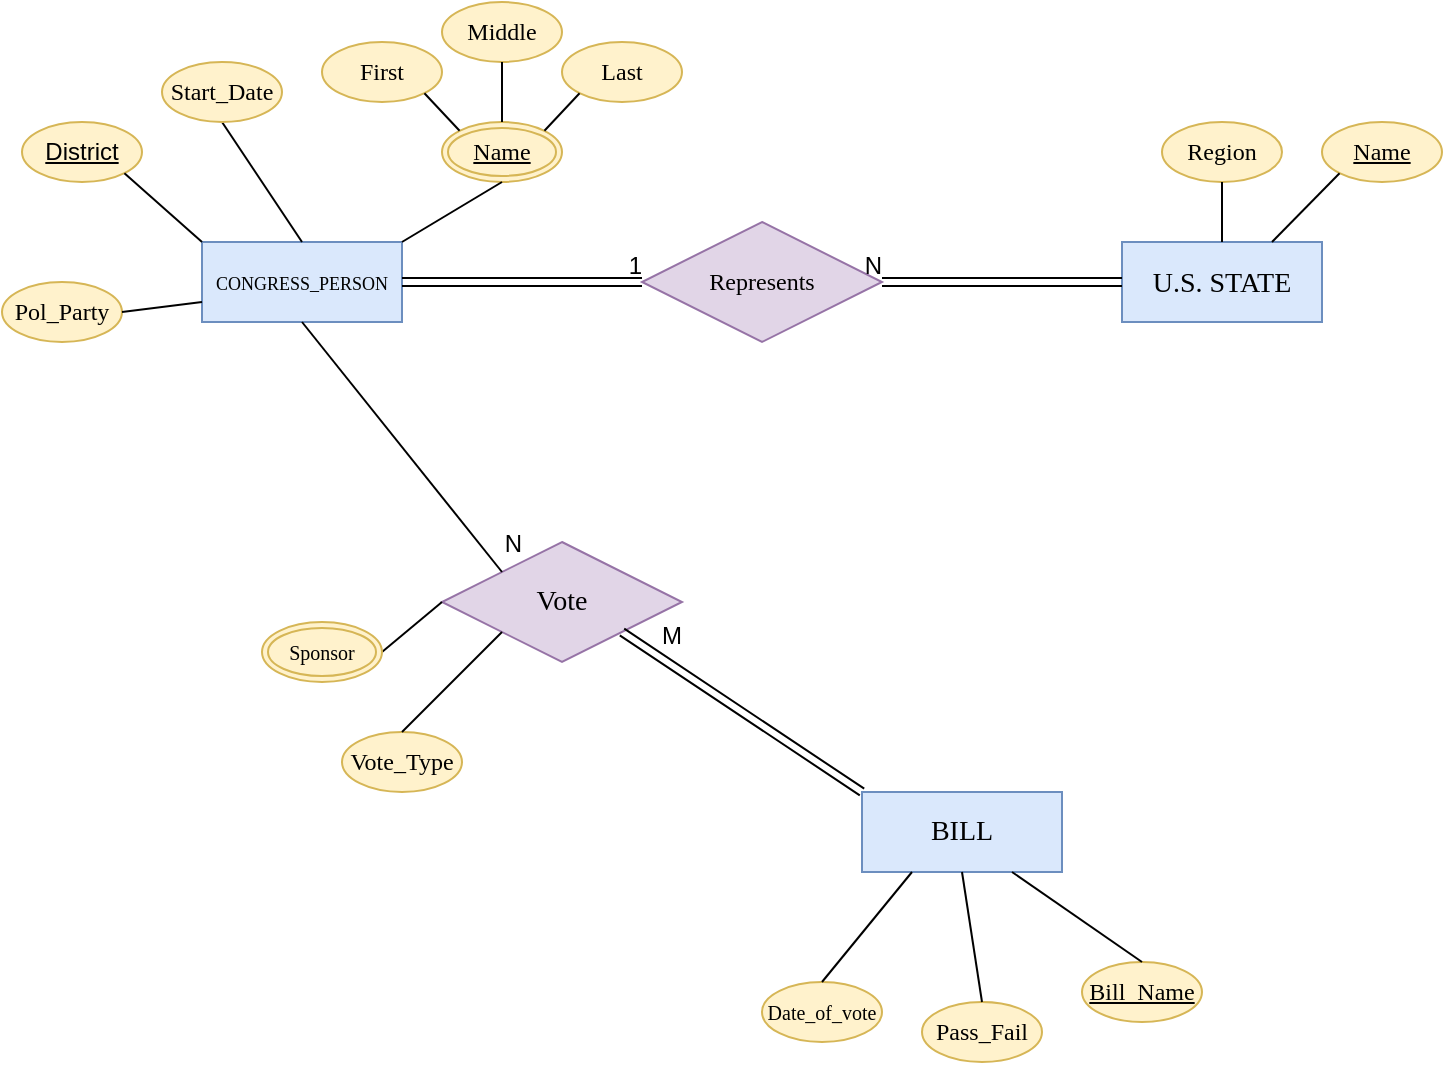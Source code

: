 <mxfile version="14.2.9" type="github">
  <diagram id="R2lEEEUBdFMjLlhIrx00" name="Page-1">
    <mxGraphModel dx="946" dy="537" grid="1" gridSize="10" guides="1" tooltips="1" connect="1" arrows="1" fold="1" page="1" pageScale="1" pageWidth="1100" pageHeight="850" math="0" shadow="0" extFonts="Permanent Marker^https://fonts.googleapis.com/css?family=Permanent+Marker">
      <root>
        <mxCell id="0" />
        <mxCell id="1" parent="0" />
        <mxCell id="L85Nj75EQ3WxGEY07gv7-5" value="&lt;font face=&quot;Times New Roman&quot; style=&quot;font-size: 14px;&quot;&gt;U.S. STATE&lt;/font&gt;" style="whiteSpace=wrap;html=1;align=center;fillColor=#dae8fc;strokeColor=#6c8ebf;fontSize=14;" vertex="1" parent="1">
          <mxGeometry x="750" y="280" width="100" height="40" as="geometry" />
        </mxCell>
        <mxCell id="L85Nj75EQ3WxGEY07gv7-6" value="&lt;font face=&quot;Times New Roman&quot;&gt;Name&lt;/font&gt;" style="ellipse;whiteSpace=wrap;html=1;align=center;fillColor=#fff2cc;strokeColor=#d6b656;fontStyle=4" vertex="1" parent="1">
          <mxGeometry x="850" y="220" width="60" height="30" as="geometry" />
        </mxCell>
        <mxCell id="L85Nj75EQ3WxGEY07gv7-8" value="" style="endArrow=none;html=1;rounded=0;entryX=0;entryY=1;entryDx=0;entryDy=0;exitX=0.75;exitY=0;exitDx=0;exitDy=0;" edge="1" parent="1" source="L85Nj75EQ3WxGEY07gv7-5" target="L85Nj75EQ3WxGEY07gv7-6">
          <mxGeometry relative="1" as="geometry">
            <mxPoint x="720" y="300" as="sourcePoint" />
            <mxPoint x="880" y="300" as="targetPoint" />
          </mxGeometry>
        </mxCell>
        <mxCell id="L85Nj75EQ3WxGEY07gv7-9" value="&lt;font face=&quot;Times New Roman&quot;&gt;Region&lt;/font&gt;" style="ellipse;whiteSpace=wrap;html=1;align=center;fillColor=#fff2cc;strokeColor=#d6b656;" vertex="1" parent="1">
          <mxGeometry x="770" y="220" width="60" height="30" as="geometry" />
        </mxCell>
        <mxCell id="L85Nj75EQ3WxGEY07gv7-10" value="" style="endArrow=none;html=1;rounded=0;entryX=0.5;entryY=1;entryDx=0;entryDy=0;exitX=0.5;exitY=0;exitDx=0;exitDy=0;" edge="1" parent="1" source="L85Nj75EQ3WxGEY07gv7-5" target="L85Nj75EQ3WxGEY07gv7-9">
          <mxGeometry relative="1" as="geometry">
            <mxPoint x="720" y="300" as="sourcePoint" />
            <mxPoint x="880" y="300" as="targetPoint" />
          </mxGeometry>
        </mxCell>
        <mxCell id="L85Nj75EQ3WxGEY07gv7-12" value="&lt;font face=&quot;Times New Roman&quot; style=&quot;font-size: 9px&quot;&gt;CONGRESS_PERSON&lt;/font&gt;" style="whiteSpace=wrap;html=1;align=center;fillColor=#dae8fc;strokeColor=#6c8ebf;" vertex="1" parent="1">
          <mxGeometry x="290" y="280" width="100" height="40" as="geometry" />
        </mxCell>
        <mxCell id="L85Nj75EQ3WxGEY07gv7-14" value="&lt;u&gt;&lt;font face=&quot;Times New Roman&quot;&gt;Name&lt;/font&gt;&lt;/u&gt;" style="ellipse;shape=doubleEllipse;margin=3;whiteSpace=wrap;html=1;align=center;fillColor=#fff2cc;strokeColor=#d6b656;" vertex="1" parent="1">
          <mxGeometry x="410" y="220" width="60" height="30" as="geometry" />
        </mxCell>
        <mxCell id="L85Nj75EQ3WxGEY07gv7-15" value="" style="endArrow=none;html=1;rounded=0;exitX=0.5;exitY=1;exitDx=0;exitDy=0;entryX=1;entryY=0;entryDx=0;entryDy=0;" edge="1" parent="1" source="L85Nj75EQ3WxGEY07gv7-14" target="L85Nj75EQ3WxGEY07gv7-12">
          <mxGeometry relative="1" as="geometry">
            <mxPoint x="570" y="180" as="sourcePoint" />
            <mxPoint x="405" y="280" as="targetPoint" />
          </mxGeometry>
        </mxCell>
        <mxCell id="L85Nj75EQ3WxGEY07gv7-16" value="&lt;font face=&quot;Times New Roman&quot;&gt;First&lt;/font&gt;" style="ellipse;whiteSpace=wrap;html=1;strokeColor=#d6b656;fillColor=#fff2cc;" vertex="1" parent="1">
          <mxGeometry x="350" y="180" width="60" height="30" as="geometry" />
        </mxCell>
        <mxCell id="L85Nj75EQ3WxGEY07gv7-18" value="&lt;font face=&quot;Times New Roman&quot;&gt;Middle&lt;/font&gt;" style="ellipse;whiteSpace=wrap;html=1;strokeColor=#d6b656;fillColor=#fff2cc;" vertex="1" parent="1">
          <mxGeometry x="410" y="160" width="60" height="30" as="geometry" />
        </mxCell>
        <mxCell id="L85Nj75EQ3WxGEY07gv7-19" value="&lt;font face=&quot;Times New Roman&quot;&gt;Last&lt;/font&gt;" style="ellipse;whiteSpace=wrap;html=1;strokeColor=#d6b656;fillColor=#fff2cc;" vertex="1" parent="1">
          <mxGeometry x="470" y="180" width="60" height="30" as="geometry" />
        </mxCell>
        <mxCell id="L85Nj75EQ3WxGEY07gv7-20" value="" style="endArrow=none;html=1;rounded=0;entryX=0.5;entryY=1;entryDx=0;entryDy=0;exitX=0.5;exitY=0;exitDx=0;exitDy=0;" edge="1" parent="1" source="L85Nj75EQ3WxGEY07gv7-14" target="L85Nj75EQ3WxGEY07gv7-18">
          <mxGeometry relative="1" as="geometry">
            <mxPoint x="570" y="180" as="sourcePoint" />
            <mxPoint x="730" y="180" as="targetPoint" />
          </mxGeometry>
        </mxCell>
        <mxCell id="L85Nj75EQ3WxGEY07gv7-21" value="" style="endArrow=none;html=1;rounded=0;entryX=0;entryY=1;entryDx=0;entryDy=0;exitX=1;exitY=0;exitDx=0;exitDy=0;" edge="1" parent="1" source="L85Nj75EQ3WxGEY07gv7-14" target="L85Nj75EQ3WxGEY07gv7-19">
          <mxGeometry relative="1" as="geometry">
            <mxPoint x="450" y="230" as="sourcePoint" />
            <mxPoint x="450" y="200" as="targetPoint" />
          </mxGeometry>
        </mxCell>
        <mxCell id="L85Nj75EQ3WxGEY07gv7-22" value="" style="endArrow=none;html=1;rounded=0;entryX=1;entryY=1;entryDx=0;entryDy=0;exitX=0;exitY=0;exitDx=0;exitDy=0;" edge="1" parent="1" source="L85Nj75EQ3WxGEY07gv7-14" target="L85Nj75EQ3WxGEY07gv7-16">
          <mxGeometry relative="1" as="geometry">
            <mxPoint x="471.213" y="234.393" as="sourcePoint" />
            <mxPoint x="488.787" y="215.607" as="targetPoint" />
          </mxGeometry>
        </mxCell>
        <mxCell id="L85Nj75EQ3WxGEY07gv7-23" value="District" style="ellipse;whiteSpace=wrap;html=1;align=center;fontStyle=4;fillColor=#fff2cc;strokeColor=#d6b656;" vertex="1" parent="1">
          <mxGeometry x="200" y="220" width="60" height="30" as="geometry" />
        </mxCell>
        <mxCell id="L85Nj75EQ3WxGEY07gv7-24" value="" style="endArrow=none;html=1;rounded=0;entryX=1;entryY=1;entryDx=0;entryDy=0;exitX=0;exitY=0;exitDx=0;exitDy=0;" edge="1" parent="1" source="L85Nj75EQ3WxGEY07gv7-12" target="L85Nj75EQ3WxGEY07gv7-23">
          <mxGeometry relative="1" as="geometry">
            <mxPoint x="530" y="180" as="sourcePoint" />
            <mxPoint x="690" y="180" as="targetPoint" />
          </mxGeometry>
        </mxCell>
        <mxCell id="L85Nj75EQ3WxGEY07gv7-26" value="" style="endArrow=none;html=1;rounded=0;entryX=0.5;entryY=0;entryDx=0;entryDy=0;exitX=0.5;exitY=1;exitDx=0;exitDy=0;" edge="1" parent="1" source="L85Nj75EQ3WxGEY07gv7-27" target="L85Nj75EQ3WxGEY07gv7-12">
          <mxGeometry relative="1" as="geometry">
            <mxPoint x="320" y="230" as="sourcePoint" />
            <mxPoint x="550" y="260" as="targetPoint" />
          </mxGeometry>
        </mxCell>
        <mxCell id="L85Nj75EQ3WxGEY07gv7-27" value="Start_Date" style="ellipse;whiteSpace=wrap;html=1;align=center;fillColor=#fff2cc;strokeColor=#d6b656;fontFamily=Times New Roman;" vertex="1" parent="1">
          <mxGeometry x="270" y="190" width="60" height="30" as="geometry" />
        </mxCell>
        <mxCell id="L85Nj75EQ3WxGEY07gv7-28" value="Pol_Party" style="ellipse;whiteSpace=wrap;html=1;align=center;fontFamily=Times New Roman;fillColor=#fff2cc;strokeColor=#d6b656;" vertex="1" parent="1">
          <mxGeometry x="190" y="300" width="60" height="30" as="geometry" />
        </mxCell>
        <mxCell id="L85Nj75EQ3WxGEY07gv7-29" value="" style="endArrow=none;html=1;rounded=0;fontFamily=Times New Roman;entryX=0;entryY=0.75;entryDx=0;entryDy=0;exitX=1;exitY=0.5;exitDx=0;exitDy=0;" edge="1" parent="1" source="L85Nj75EQ3WxGEY07gv7-28" target="L85Nj75EQ3WxGEY07gv7-12">
          <mxGeometry relative="1" as="geometry">
            <mxPoint x="370" y="440" as="sourcePoint" />
            <mxPoint x="530" y="440" as="targetPoint" />
          </mxGeometry>
        </mxCell>
        <mxCell id="L85Nj75EQ3WxGEY07gv7-30" value="Represents" style="shape=rhombus;perimeter=rhombusPerimeter;whiteSpace=wrap;html=1;align=center;fontFamily=Times New Roman;fillColor=#e1d5e7;strokeColor=#9673a6;" vertex="1" parent="1">
          <mxGeometry x="510" y="270" width="120" height="60" as="geometry" />
        </mxCell>
        <mxCell id="L85Nj75EQ3WxGEY07gv7-31" value="" style="shape=link;html=1;rounded=0;fontFamily=Times New Roman;exitX=0;exitY=0.5;exitDx=0;exitDy=0;entryX=1;entryY=0.5;entryDx=0;entryDy=0;" edge="1" parent="1" source="L85Nj75EQ3WxGEY07gv7-5" target="L85Nj75EQ3WxGEY07gv7-30">
          <mxGeometry relative="1" as="geometry">
            <mxPoint x="370" y="440" as="sourcePoint" />
            <mxPoint x="710" y="420" as="targetPoint" />
          </mxGeometry>
        </mxCell>
        <mxCell id="L85Nj75EQ3WxGEY07gv7-32" value="N" style="resizable=0;html=1;align=right;verticalAlign=bottom;" connectable="0" vertex="1" parent="L85Nj75EQ3WxGEY07gv7-31">
          <mxGeometry x="1" relative="1" as="geometry" />
        </mxCell>
        <mxCell id="L85Nj75EQ3WxGEY07gv7-35" value="" style="shape=link;html=1;rounded=0;fontFamily=Times New Roman;entryX=0;entryY=0.5;entryDx=0;entryDy=0;exitX=1;exitY=0.5;exitDx=0;exitDy=0;" edge="1" parent="1" source="L85Nj75EQ3WxGEY07gv7-12" target="L85Nj75EQ3WxGEY07gv7-30">
          <mxGeometry relative="1" as="geometry">
            <mxPoint x="370" y="440" as="sourcePoint" />
            <mxPoint x="530" y="440" as="targetPoint" />
          </mxGeometry>
        </mxCell>
        <mxCell id="L85Nj75EQ3WxGEY07gv7-36" value="1" style="resizable=0;html=1;align=right;verticalAlign=bottom;" connectable="0" vertex="1" parent="L85Nj75EQ3WxGEY07gv7-35">
          <mxGeometry x="1" relative="1" as="geometry" />
        </mxCell>
        <mxCell id="L85Nj75EQ3WxGEY07gv7-37" value="BILL" style="whiteSpace=wrap;html=1;align=center;fontFamily=Times New Roman;fontSize=14;fillColor=#dae8fc;strokeColor=#6c8ebf;" vertex="1" parent="1">
          <mxGeometry x="620" y="555" width="100" height="40" as="geometry" />
        </mxCell>
        <mxCell id="L85Nj75EQ3WxGEY07gv7-38" value="&lt;u&gt;Bill_Name&lt;/u&gt;" style="ellipse;whiteSpace=wrap;html=1;align=center;fontFamily=Times New Roman;fontSize=12;fillColor=#fff2cc;strokeColor=#d6b656;" vertex="1" parent="1">
          <mxGeometry x="730" y="640" width="60" height="30" as="geometry" />
        </mxCell>
        <mxCell id="L85Nj75EQ3WxGEY07gv7-39" value="Date_of_vote" style="ellipse;whiteSpace=wrap;html=1;align=center;fontFamily=Times New Roman;fontSize=10;fillColor=#fff2cc;strokeColor=#d6b656;" vertex="1" parent="1">
          <mxGeometry x="570" y="650" width="60" height="30" as="geometry" />
        </mxCell>
        <mxCell id="L85Nj75EQ3WxGEY07gv7-40" value="Pass_Fail" style="ellipse;whiteSpace=wrap;html=1;align=center;fontFamily=Times New Roman;fontSize=12;fillColor=#fff2cc;strokeColor=#d6b656;" vertex="1" parent="1">
          <mxGeometry x="650" y="660" width="60" height="30" as="geometry" />
        </mxCell>
        <mxCell id="L85Nj75EQ3WxGEY07gv7-42" value="&lt;font style=&quot;font-size: 14px&quot;&gt;Vote&lt;/font&gt;" style="shape=rhombus;perimeter=rhombusPerimeter;whiteSpace=wrap;html=1;align=center;fontFamily=Times New Roman;fontSize=10;fillColor=#e1d5e7;strokeColor=#9673a6;" vertex="1" parent="1">
          <mxGeometry x="410" y="430" width="120" height="60" as="geometry" />
        </mxCell>
        <mxCell id="L85Nj75EQ3WxGEY07gv7-47" value="" style="endArrow=none;html=1;rounded=0;fontFamily=Times New Roman;fontSize=10;exitX=0.5;exitY=0;exitDx=0;exitDy=0;entryX=0.5;entryY=1;entryDx=0;entryDy=0;" edge="1" parent="1" source="L85Nj75EQ3WxGEY07gv7-40" target="L85Nj75EQ3WxGEY07gv7-37">
          <mxGeometry relative="1" as="geometry">
            <mxPoint x="360" y="440" as="sourcePoint" />
            <mxPoint x="520" y="440" as="targetPoint" />
          </mxGeometry>
        </mxCell>
        <mxCell id="L85Nj75EQ3WxGEY07gv7-48" value="" style="endArrow=none;html=1;rounded=0;fontFamily=Times New Roman;fontSize=10;exitX=0.75;exitY=1;exitDx=0;exitDy=0;entryX=0.5;entryY=0;entryDx=0;entryDy=0;" edge="1" parent="1" source="L85Nj75EQ3WxGEY07gv7-37" target="L85Nj75EQ3WxGEY07gv7-38">
          <mxGeometry relative="1" as="geometry">
            <mxPoint x="630.0" y="710" as="sourcePoint" />
            <mxPoint x="630.0" y="640" as="targetPoint" />
          </mxGeometry>
        </mxCell>
        <mxCell id="L85Nj75EQ3WxGEY07gv7-49" value="" style="endArrow=none;html=1;rounded=0;fontFamily=Times New Roman;fontSize=10;entryX=0;entryY=0.5;entryDx=0;entryDy=0;exitX=1;exitY=0.5;exitDx=0;exitDy=0;" edge="1" parent="1" source="L85Nj75EQ3WxGEY07gv7-58" target="L85Nj75EQ3WxGEY07gv7-42">
          <mxGeometry relative="1" as="geometry">
            <mxPoint x="360" y="490" as="sourcePoint" />
            <mxPoint x="470" y="405" as="targetPoint" />
          </mxGeometry>
        </mxCell>
        <mxCell id="L85Nj75EQ3WxGEY07gv7-50" value="" style="endArrow=none;html=1;rounded=0;fontFamily=Times New Roman;fontSize=10;entryX=0.25;entryY=1;entryDx=0;entryDy=0;exitX=0.5;exitY=0;exitDx=0;exitDy=0;" edge="1" parent="1" source="L85Nj75EQ3WxGEY07gv7-39" target="L85Nj75EQ3WxGEY07gv7-37">
          <mxGeometry relative="1" as="geometry">
            <mxPoint x="360" y="440" as="sourcePoint" />
            <mxPoint x="520" y="440" as="targetPoint" />
          </mxGeometry>
        </mxCell>
        <mxCell id="L85Nj75EQ3WxGEY07gv7-51" value="Vote_Type" style="ellipse;whiteSpace=wrap;html=1;align=center;fontFamily=Times New Roman;fontSize=12;fillColor=#fff2cc;strokeColor=#d6b656;" vertex="1" parent="1">
          <mxGeometry x="360" y="525" width="60" height="30" as="geometry" />
        </mxCell>
        <mxCell id="L85Nj75EQ3WxGEY07gv7-52" value="" style="endArrow=none;html=1;rounded=0;fontFamily=Times New Roman;fontSize=10;exitX=0.5;exitY=0;exitDx=0;exitDy=0;entryX=0;entryY=1;entryDx=0;entryDy=0;" edge="1" parent="1" source="L85Nj75EQ3WxGEY07gv7-51" target="L85Nj75EQ3WxGEY07gv7-42">
          <mxGeometry relative="1" as="geometry">
            <mxPoint x="310" y="405" as="sourcePoint" />
            <mxPoint x="470" y="405" as="targetPoint" />
          </mxGeometry>
        </mxCell>
        <mxCell id="L85Nj75EQ3WxGEY07gv7-54" value="" style="shape=link;html=1;rounded=0;fontFamily=Times New Roman;fontSize=10;exitX=0;exitY=0;exitDx=0;exitDy=0;entryX=1;entryY=1;entryDx=0;entryDy=0;" edge="1" parent="1" source="L85Nj75EQ3WxGEY07gv7-37" target="L85Nj75EQ3WxGEY07gv7-42">
          <mxGeometry relative="1" as="geometry">
            <mxPoint x="360" y="440" as="sourcePoint" />
            <mxPoint x="510" y="610" as="targetPoint" />
          </mxGeometry>
        </mxCell>
        <mxCell id="L85Nj75EQ3WxGEY07gv7-55" value="M" style="resizable=0;html=1;align=right;verticalAlign=bottom;" connectable="0" vertex="1" parent="L85Nj75EQ3WxGEY07gv7-54">
          <mxGeometry x="1" relative="1" as="geometry">
            <mxPoint x="29.82" y="9.88" as="offset" />
          </mxGeometry>
        </mxCell>
        <mxCell id="L85Nj75EQ3WxGEY07gv7-56" value="" style="endArrow=none;html=1;rounded=0;fontFamily=Times New Roman;fontSize=10;entryX=0;entryY=0;entryDx=0;entryDy=0;exitX=0.5;exitY=1;exitDx=0;exitDy=0;" edge="1" parent="1" source="L85Nj75EQ3WxGEY07gv7-12" target="L85Nj75EQ3WxGEY07gv7-42">
          <mxGeometry relative="1" as="geometry">
            <mxPoint x="360" y="440" as="sourcePoint" />
            <mxPoint x="520" y="440" as="targetPoint" />
          </mxGeometry>
        </mxCell>
        <mxCell id="L85Nj75EQ3WxGEY07gv7-57" value="N" style="resizable=0;html=1;align=right;verticalAlign=bottom;" connectable="0" vertex="1" parent="L85Nj75EQ3WxGEY07gv7-56">
          <mxGeometry x="1" relative="1" as="geometry">
            <mxPoint x="10.05" y="-4.94" as="offset" />
          </mxGeometry>
        </mxCell>
        <mxCell id="L85Nj75EQ3WxGEY07gv7-58" value="Sponsor" style="ellipse;shape=doubleEllipse;margin=3;whiteSpace=wrap;html=1;align=center;fontFamily=Times New Roman;fontSize=10;fillColor=#fff2cc;strokeColor=#d6b656;" vertex="1" parent="1">
          <mxGeometry x="320" y="470" width="60" height="30" as="geometry" />
        </mxCell>
      </root>
    </mxGraphModel>
  </diagram>
</mxfile>
